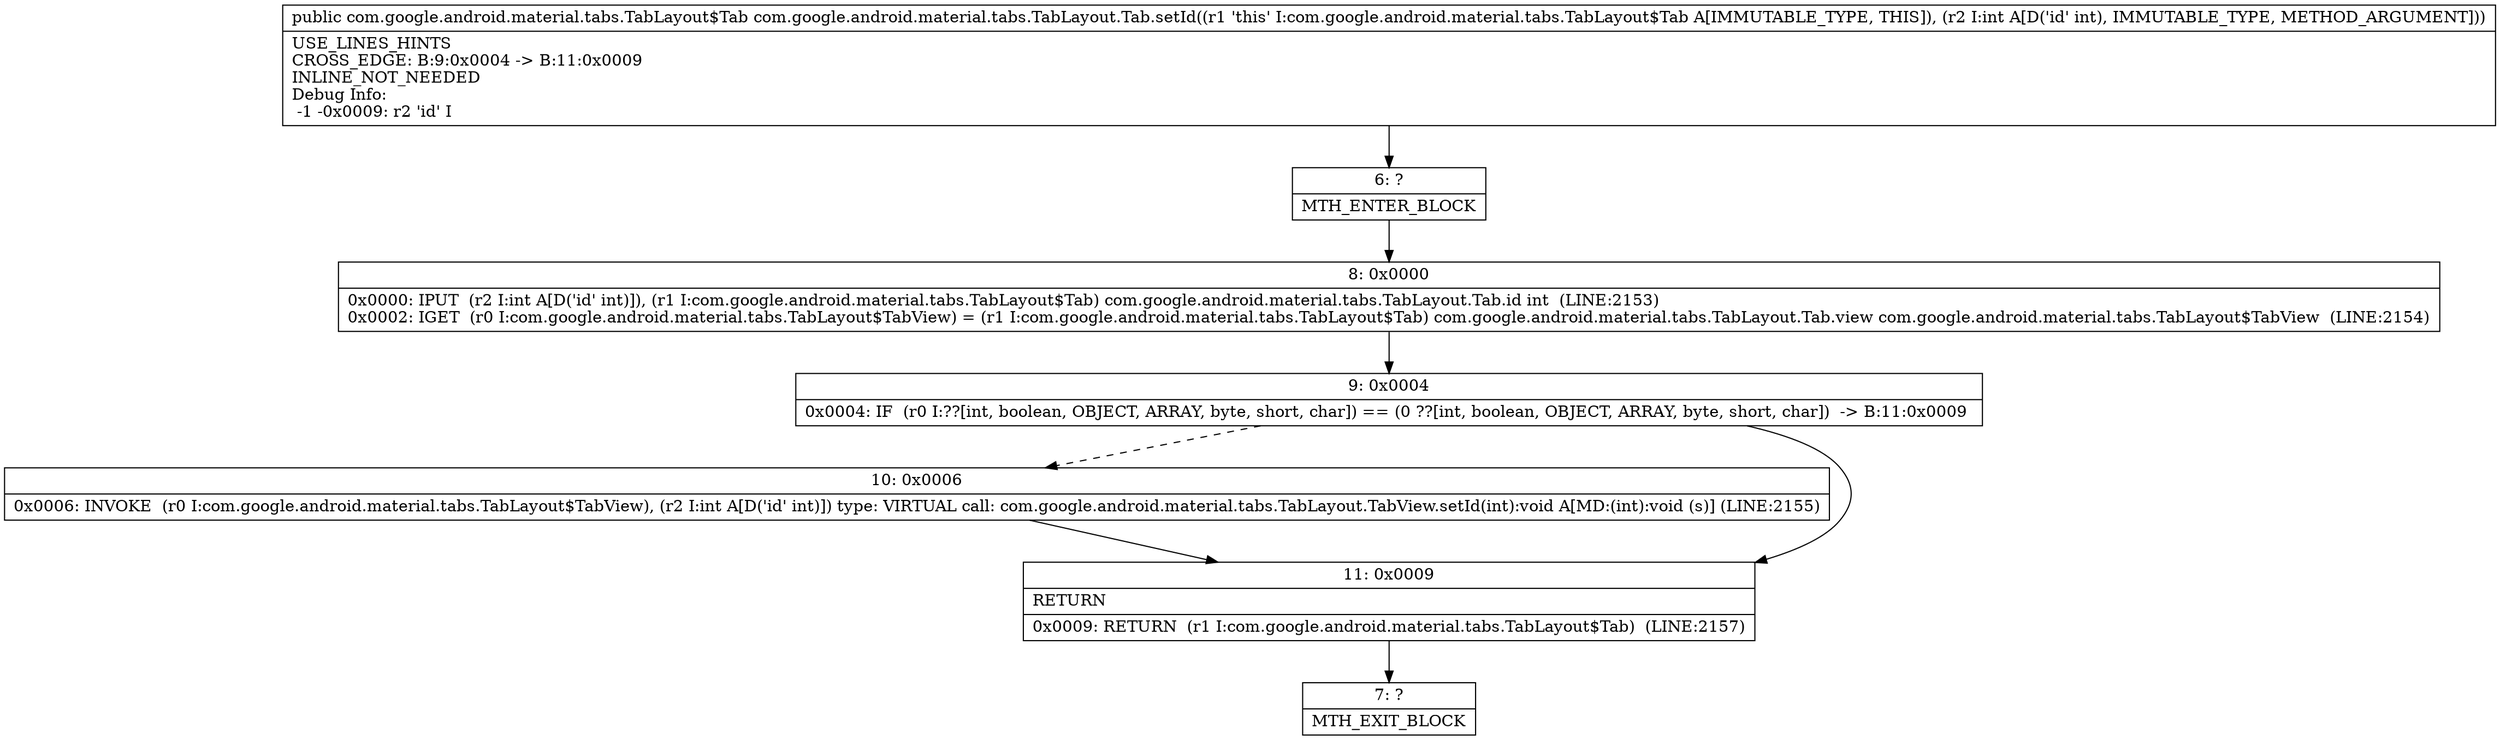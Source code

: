 digraph "CFG forcom.google.android.material.tabs.TabLayout.Tab.setId(I)Lcom\/google\/android\/material\/tabs\/TabLayout$Tab;" {
Node_6 [shape=record,label="{6\:\ ?|MTH_ENTER_BLOCK\l}"];
Node_8 [shape=record,label="{8\:\ 0x0000|0x0000: IPUT  (r2 I:int A[D('id' int)]), (r1 I:com.google.android.material.tabs.TabLayout$Tab) com.google.android.material.tabs.TabLayout.Tab.id int  (LINE:2153)\l0x0002: IGET  (r0 I:com.google.android.material.tabs.TabLayout$TabView) = (r1 I:com.google.android.material.tabs.TabLayout$Tab) com.google.android.material.tabs.TabLayout.Tab.view com.google.android.material.tabs.TabLayout$TabView  (LINE:2154)\l}"];
Node_9 [shape=record,label="{9\:\ 0x0004|0x0004: IF  (r0 I:??[int, boolean, OBJECT, ARRAY, byte, short, char]) == (0 ??[int, boolean, OBJECT, ARRAY, byte, short, char])  \-\> B:11:0x0009 \l}"];
Node_10 [shape=record,label="{10\:\ 0x0006|0x0006: INVOKE  (r0 I:com.google.android.material.tabs.TabLayout$TabView), (r2 I:int A[D('id' int)]) type: VIRTUAL call: com.google.android.material.tabs.TabLayout.TabView.setId(int):void A[MD:(int):void (s)] (LINE:2155)\l}"];
Node_11 [shape=record,label="{11\:\ 0x0009|RETURN\l|0x0009: RETURN  (r1 I:com.google.android.material.tabs.TabLayout$Tab)  (LINE:2157)\l}"];
Node_7 [shape=record,label="{7\:\ ?|MTH_EXIT_BLOCK\l}"];
MethodNode[shape=record,label="{public com.google.android.material.tabs.TabLayout$Tab com.google.android.material.tabs.TabLayout.Tab.setId((r1 'this' I:com.google.android.material.tabs.TabLayout$Tab A[IMMUTABLE_TYPE, THIS]), (r2 I:int A[D('id' int), IMMUTABLE_TYPE, METHOD_ARGUMENT]))  | USE_LINES_HINTS\lCROSS_EDGE: B:9:0x0004 \-\> B:11:0x0009\lINLINE_NOT_NEEDED\lDebug Info:\l  \-1 \-0x0009: r2 'id' I\l}"];
MethodNode -> Node_6;Node_6 -> Node_8;
Node_8 -> Node_9;
Node_9 -> Node_10[style=dashed];
Node_9 -> Node_11;
Node_10 -> Node_11;
Node_11 -> Node_7;
}

